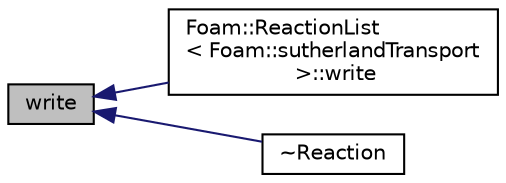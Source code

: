 digraph "write"
{
  bgcolor="transparent";
  edge [fontname="Helvetica",fontsize="10",labelfontname="Helvetica",labelfontsize="10"];
  node [fontname="Helvetica",fontsize="10",shape=record];
  rankdir="LR";
  Node1025 [label="write",height=0.2,width=0.4,color="black", fillcolor="grey75", style="filled", fontcolor="black"];
  Node1025 -> Node1026 [dir="back",color="midnightblue",fontsize="10",style="solid",fontname="Helvetica"];
  Node1026 [label="Foam::ReactionList\l\< Foam::sutherlandTransport\l \>::write",height=0.2,width=0.4,color="black",URL="$a31689.html#a78cec3e4ecac4a89a3ad8d38f2ad21f5",tooltip="Write. "];
  Node1025 -> Node1027 [dir="back",color="midnightblue",fontsize="10",style="solid",fontname="Helvetica"];
  Node1027 [label="~Reaction",height=0.2,width=0.4,color="black",URL="$a31677.html#ac3b086991383b38bb29c0d07a837745a",tooltip="Destructor. "];
}
